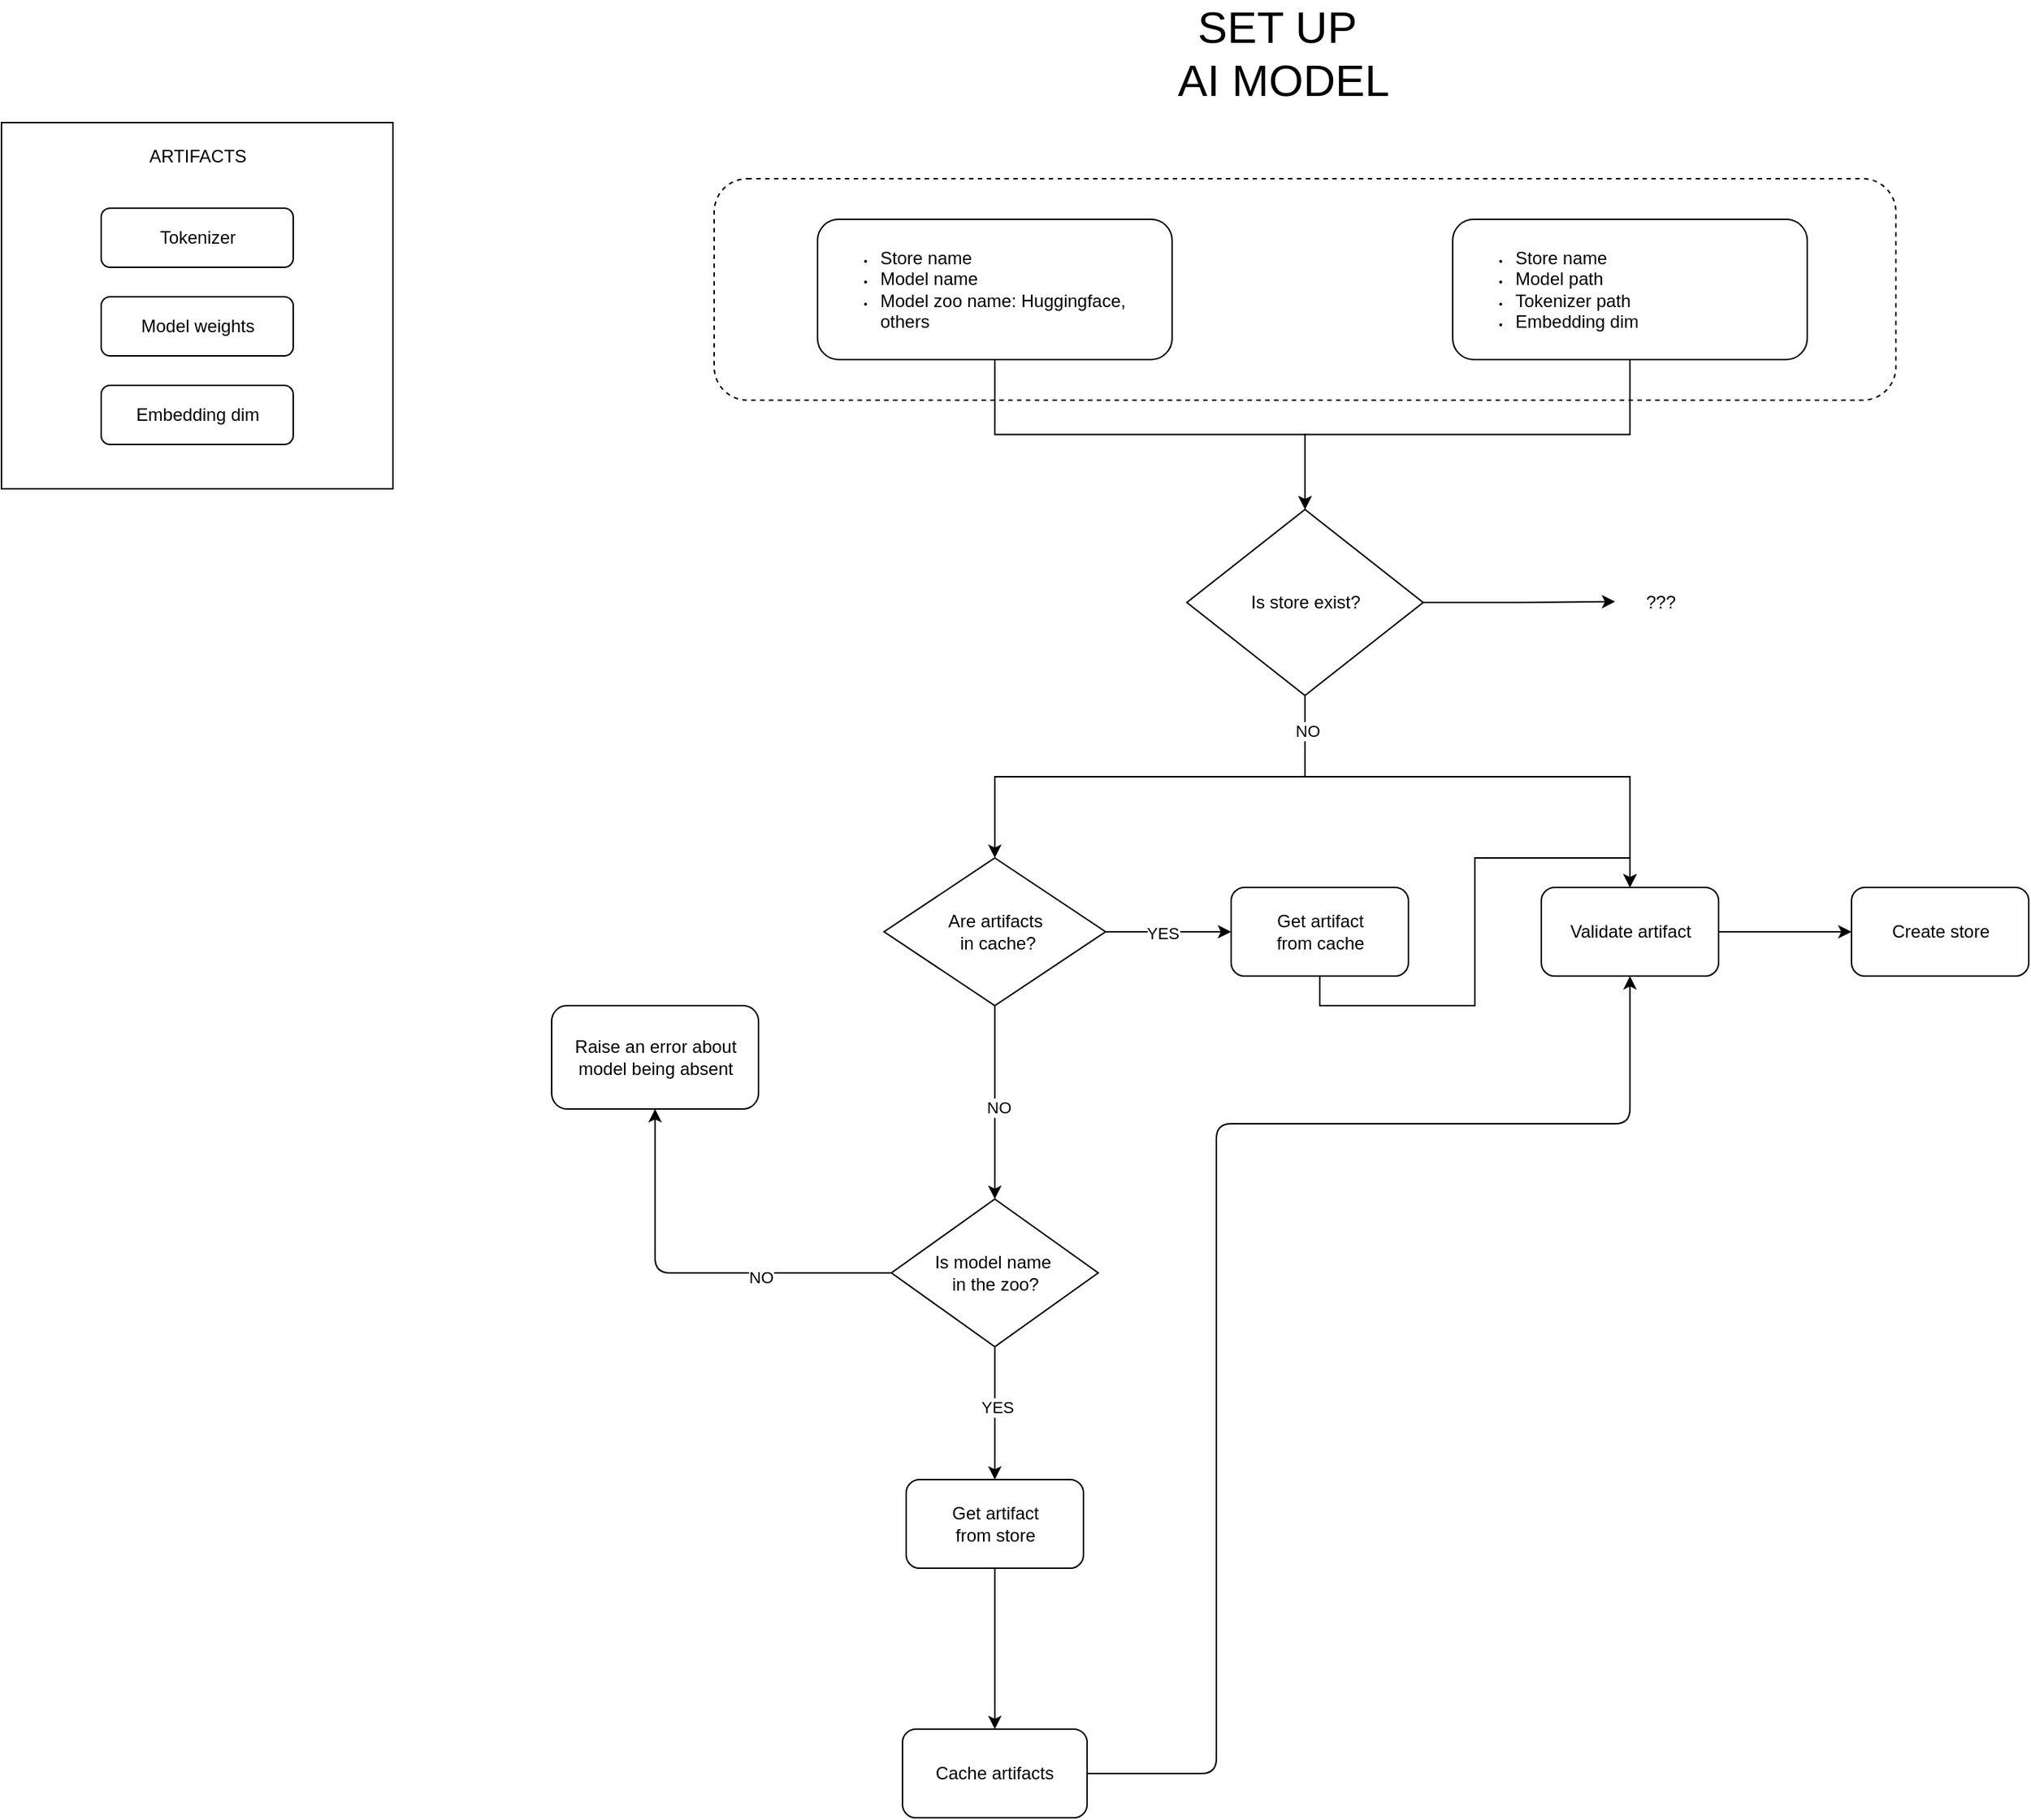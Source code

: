 <mxfile version="24.4.9" type="google">
  <diagram id="hoRIudxrBu9BkN1TXFUZ" name="Page-1">
    <mxGraphModel grid="1" page="1" gridSize="10" guides="1" tooltips="1" connect="1" arrows="1" fold="1" pageScale="1" pageWidth="850" pageHeight="1100" math="0" shadow="0">
      <root>
        <mxCell id="0" />
        <mxCell id="1" parent="0" />
        <mxCell id="TEt9tdgwWLMkwbZrrexm-4" value="" style="rounded=1;whiteSpace=wrap;html=1;dashed=1;" vertex="1" parent="1">
          <mxGeometry x="-1097.5" y="510" width="800" height="150" as="geometry" />
        </mxCell>
        <mxCell id="vW-Le0dmXoQqFldlrBuQ-37" value="" style="whiteSpace=wrap;html=1;rounded=0;" vertex="1" parent="1">
          <mxGeometry x="-1580" y="472" width="265" height="248" as="geometry" />
        </mxCell>
        <mxCell id="TEt9tdgwWLMkwbZrrexm-11" style="edgeStyle=orthogonalEdgeStyle;rounded=0;orthogonalLoop=1;jettySize=auto;html=1;exitX=0.5;exitY=1;exitDx=0;exitDy=0;" edge="1" parent="1" source="vW-Le0dmXoQqFldlrBuQ-1" target="vW-Le0dmXoQqFldlrBuQ-47">
          <mxGeometry relative="1" as="geometry" />
        </mxCell>
        <mxCell id="vW-Le0dmXoQqFldlrBuQ-1" value="&lt;ul&gt;&lt;li&gt;&lt;font style=&quot;font-size: 12px;&quot; face=&quot;Helvetica&quot;&gt;Store name&lt;/font&gt;&lt;/li&gt;&lt;li&gt;&lt;font style=&quot;font-size: 12px;&quot; face=&quot;Helvetica&quot;&gt;Model name&lt;/font&gt;&lt;/li&gt;&lt;li&gt;&lt;font style=&quot;font-size: 12px;&quot; face=&quot;Helvetica&quot;&gt;Model zoo name: Huggingface, others&lt;/font&gt;&lt;/li&gt;&lt;/ul&gt;" style="rounded=1;whiteSpace=wrap;html=1;shadow=0;labelBackgroundColor=none;strokeWidth=1;fontFamily=Verdana;fontSize=8;align=left;" vertex="1" parent="1">
          <mxGeometry x="-1027.5" y="537.5" width="240" height="95" as="geometry" />
        </mxCell>
        <mxCell id="vW-Le0dmXoQqFldlrBuQ-19" style="edgeStyle=orthogonalEdgeStyle;rounded=0;orthogonalLoop=1;jettySize=auto;html=1;exitX=0.5;exitY=1;exitDx=0;exitDy=0;" edge="1" parent="1" source="vW-Le0dmXoQqFldlrBuQ-14" target="vW-Le0dmXoQqFldlrBuQ-18">
          <mxGeometry relative="1" as="geometry" />
        </mxCell>
        <mxCell id="vW-Le0dmXoQqFldlrBuQ-59" value="YES" style="edgeLabel;html=1;align=center;verticalAlign=middle;resizable=0;points=[];" connectable="0" vertex="1" parent="vW-Le0dmXoQqFldlrBuQ-19">
          <mxGeometry x="-0.089" y="1" relative="1" as="geometry">
            <mxPoint as="offset" />
          </mxGeometry>
        </mxCell>
        <mxCell id="vW-Le0dmXoQqFldlrBuQ-14" value="Is model name&amp;nbsp;&lt;div&gt;in the zoo?&lt;/div&gt;" style="rhombus;whiteSpace=wrap;html=1;" vertex="1" parent="1">
          <mxGeometry x="-977.5" y="1201" width="140" height="100" as="geometry" />
        </mxCell>
        <mxCell id="vW-Le0dmXoQqFldlrBuQ-15" value="Raise an error about model being absent" style="rounded=1;whiteSpace=wrap;html=1;" vertex="1" parent="1">
          <mxGeometry x="-1207.5" y="1070" width="140" height="70" as="geometry" />
        </mxCell>
        <mxCell id="vW-Le0dmXoQqFldlrBuQ-35" style="edgeStyle=orthogonalEdgeStyle;rounded=0;orthogonalLoop=1;jettySize=auto;html=1;exitX=0.5;exitY=1;exitDx=0;exitDy=0;" edge="1" parent="1" source="vW-Le0dmXoQqFldlrBuQ-18" target="vW-Le0dmXoQqFldlrBuQ-33">
          <mxGeometry relative="1" as="geometry" />
        </mxCell>
        <mxCell id="vW-Le0dmXoQqFldlrBuQ-18" value="Get artifact&lt;div&gt;from store&lt;/div&gt;" style="rounded=1;whiteSpace=wrap;html=1;" vertex="1" parent="1">
          <mxGeometry x="-967.5" y="1391" width="120" height="60" as="geometry" />
        </mxCell>
        <mxCell id="vW-Le0dmXoQqFldlrBuQ-20" value="Are artifacts&lt;div&gt;&amp;nbsp;in cache?&lt;/div&gt;" style="rhombus;whiteSpace=wrap;html=1;" vertex="1" parent="1">
          <mxGeometry x="-982.5" y="970" width="150" height="100" as="geometry" />
        </mxCell>
        <mxCell id="vW-Le0dmXoQqFldlrBuQ-45" style="edgeStyle=orthogonalEdgeStyle;rounded=1;orthogonalLoop=1;jettySize=auto;html=1;exitX=1;exitY=0.5;exitDx=0;exitDy=0;entryX=0.5;entryY=1;entryDx=0;entryDy=0;curved=0;" edge="1" parent="1" source="vW-Le0dmXoQqFldlrBuQ-33" target="vW-Le0dmXoQqFldlrBuQ-43">
          <mxGeometry relative="1" as="geometry">
            <Array as="points">
              <mxPoint x="-757.5" y="1590" />
              <mxPoint x="-757.5" y="1150" />
              <mxPoint x="-477.5" y="1150" />
            </Array>
          </mxGeometry>
        </mxCell>
        <mxCell id="vW-Le0dmXoQqFldlrBuQ-33" value="&lt;div&gt;Cache artifacts&lt;/div&gt;" style="rounded=1;whiteSpace=wrap;html=1;" vertex="1" parent="1">
          <mxGeometry x="-970" y="1560" width="125" height="60" as="geometry" />
        </mxCell>
        <mxCell id="vW-Le0dmXoQqFldlrBuQ-27" value="Tokenizer" style="rounded=1;whiteSpace=wrap;html=1;" vertex="1" parent="1">
          <mxGeometry x="-1512.5" y="530" width="130" height="40" as="geometry" />
        </mxCell>
        <mxCell id="vW-Le0dmXoQqFldlrBuQ-28" value="Model weights" style="rounded=1;whiteSpace=wrap;html=1;" vertex="1" parent="1">
          <mxGeometry x="-1512.5" y="590" width="130" height="40" as="geometry" />
        </mxCell>
        <mxCell id="vW-Le0dmXoQqFldlrBuQ-36" value="ARTIFACTS" style="text;strokeColor=none;align=center;fillColor=none;html=1;verticalAlign=middle;whiteSpace=wrap;rounded=0;" vertex="1" parent="1">
          <mxGeometry x="-1477.5" y="480" width="60" height="30" as="geometry" />
        </mxCell>
        <mxCell id="vW-Le0dmXoQqFldlrBuQ-44" style="edgeStyle=orthogonalEdgeStyle;rounded=0;orthogonalLoop=1;jettySize=auto;html=1;exitX=0.5;exitY=1;exitDx=0;exitDy=0;entryX=0.5;entryY=0;entryDx=0;entryDy=0;" edge="1" parent="1" source="vW-Le0dmXoQqFldlrBuQ-38" target="vW-Le0dmXoQqFldlrBuQ-43">
          <mxGeometry relative="1" as="geometry" />
        </mxCell>
        <mxCell id="vW-Le0dmXoQqFldlrBuQ-38" value="Get artifact&lt;div&gt;from cache&lt;/div&gt;" style="rounded=1;whiteSpace=wrap;html=1;" vertex="1" parent="1">
          <mxGeometry x="-747.5" y="990" width="120" height="60" as="geometry" />
        </mxCell>
        <mxCell id="TEt9tdgwWLMkwbZrrexm-19" style="edgeStyle=orthogonalEdgeStyle;rounded=0;orthogonalLoop=1;jettySize=auto;html=1;exitX=1;exitY=0.5;exitDx=0;exitDy=0;entryX=0;entryY=0.5;entryDx=0;entryDy=0;" edge="1" parent="1" source="vW-Le0dmXoQqFldlrBuQ-43" target="vW-Le0dmXoQqFldlrBuQ-48">
          <mxGeometry relative="1" as="geometry" />
        </mxCell>
        <mxCell id="vW-Le0dmXoQqFldlrBuQ-43" value="Validate artifact" style="rounded=1;whiteSpace=wrap;html=1;" vertex="1" parent="1">
          <mxGeometry x="-537.5" y="990" width="120" height="60" as="geometry" />
        </mxCell>
        <mxCell id="TEt9tdgwWLMkwbZrrexm-14" style="edgeStyle=orthogonalEdgeStyle;rounded=0;orthogonalLoop=1;jettySize=auto;html=1;exitX=0.5;exitY=1;exitDx=0;exitDy=0;entryX=0.5;entryY=0;entryDx=0;entryDy=0;" edge="1" parent="1" source="vW-Le0dmXoQqFldlrBuQ-47" target="vW-Le0dmXoQqFldlrBuQ-20">
          <mxGeometry relative="1" as="geometry" />
        </mxCell>
        <mxCell id="TEt9tdgwWLMkwbZrrexm-17" style="edgeStyle=orthogonalEdgeStyle;rounded=0;orthogonalLoop=1;jettySize=auto;html=1;entryX=0.5;entryY=0;entryDx=0;entryDy=0;" edge="1" parent="1" source="vW-Le0dmXoQqFldlrBuQ-47" target="vW-Le0dmXoQqFldlrBuQ-43">
          <mxGeometry relative="1" as="geometry">
            <mxPoint x="-627.5" y="970" as="targetPoint" />
            <Array as="points">
              <mxPoint x="-697.5" y="915" />
              <mxPoint x="-477.5" y="915" />
            </Array>
          </mxGeometry>
        </mxCell>
        <mxCell id="TEt9tdgwWLMkwbZrrexm-18" value="NO" style="edgeLabel;html=1;align=center;verticalAlign=middle;resizable=0;points=[];" connectable="0" vertex="1" parent="TEt9tdgwWLMkwbZrrexm-17">
          <mxGeometry x="-0.862" y="1" relative="1" as="geometry">
            <mxPoint as="offset" />
          </mxGeometry>
        </mxCell>
        <mxCell id="TEt9tdgwWLMkwbZrrexm-20" style="edgeStyle=orthogonalEdgeStyle;rounded=0;orthogonalLoop=1;jettySize=auto;html=1;exitX=1;exitY=0.5;exitDx=0;exitDy=0;" edge="1" parent="1" source="vW-Le0dmXoQqFldlrBuQ-47">
          <mxGeometry relative="1" as="geometry">
            <mxPoint x="-487.5" y="796.385" as="targetPoint" />
          </mxGeometry>
        </mxCell>
        <mxCell id="vW-Le0dmXoQqFldlrBuQ-47" value="Is store exist?" style="rhombus;whiteSpace=wrap;html=1;" vertex="1" parent="1">
          <mxGeometry x="-777.5" y="734" width="160" height="126" as="geometry" />
        </mxCell>
        <UserObject label="Create store" id="vW-Le0dmXoQqFldlrBuQ-48">
          <mxCell style="rounded=1;whiteSpace=wrap;html=1;" vertex="1" parent="1">
            <mxGeometry x="-327.5" y="990" width="120" height="60" as="geometry" />
          </mxCell>
        </UserObject>
        <mxCell id="vW-Le0dmXoQqFldlrBuQ-22" style="edgeStyle=orthogonalEdgeStyle;rounded=0;orthogonalLoop=1;jettySize=auto;html=1;exitX=0.5;exitY=1;exitDx=0;exitDy=0;" edge="1" parent="1" source="vW-Le0dmXoQqFldlrBuQ-20" target="vW-Le0dmXoQqFldlrBuQ-14">
          <mxGeometry relative="1" as="geometry" />
        </mxCell>
        <mxCell id="vW-Le0dmXoQqFldlrBuQ-57" value="NO" style="edgeLabel;html=1;align=center;verticalAlign=middle;resizable=0;points=[];" connectable="0" vertex="1" parent="vW-Le0dmXoQqFldlrBuQ-22">
          <mxGeometry x="0.053" y="2" relative="1" as="geometry">
            <mxPoint as="offset" />
          </mxGeometry>
        </mxCell>
        <mxCell id="vW-Le0dmXoQqFldlrBuQ-16" style="edgeStyle=orthogonalEdgeStyle;rounded=1;orthogonalLoop=1;jettySize=auto;html=1;exitX=0;exitY=0.5;exitDx=0;exitDy=0;entryX=0.5;entryY=1;entryDx=0;entryDy=0;curved=0;" edge="1" parent="1" source="vW-Le0dmXoQqFldlrBuQ-14" target="vW-Le0dmXoQqFldlrBuQ-15">
          <mxGeometry relative="1" as="geometry" />
        </mxCell>
        <mxCell id="vW-Le0dmXoQqFldlrBuQ-58" value="NO" style="edgeLabel;html=1;align=center;verticalAlign=middle;resizable=0;points=[];" connectable="0" vertex="1" parent="vW-Le0dmXoQqFldlrBuQ-16">
          <mxGeometry x="-0.343" y="3" relative="1" as="geometry">
            <mxPoint as="offset" />
          </mxGeometry>
        </mxCell>
        <mxCell id="vW-Le0dmXoQqFldlrBuQ-40" style="edgeStyle=orthogonalEdgeStyle;rounded=0;orthogonalLoop=1;jettySize=auto;html=1;entryX=0;entryY=0.5;entryDx=0;entryDy=0;" edge="1" parent="1" source="vW-Le0dmXoQqFldlrBuQ-20" target="vW-Le0dmXoQqFldlrBuQ-38">
          <mxGeometry relative="1" as="geometry" />
        </mxCell>
        <mxCell id="vW-Le0dmXoQqFldlrBuQ-60" value="YES" style="edgeLabel;html=1;align=center;verticalAlign=middle;resizable=0;points=[];" connectable="0" vertex="1" parent="vW-Le0dmXoQqFldlrBuQ-40">
          <mxGeometry x="-0.096" y="-1" relative="1" as="geometry">
            <mxPoint as="offset" />
          </mxGeometry>
        </mxCell>
        <mxCell id="TEt9tdgwWLMkwbZrrexm-1" value="???" style="text;html=1;align=center;verticalAlign=middle;resizable=0;points=[];autosize=1;strokeColor=none;fillColor=none;" vertex="1" parent="1">
          <mxGeometry x="-477.5" y="782" width="40" height="30" as="geometry" />
        </mxCell>
        <mxCell id="TEt9tdgwWLMkwbZrrexm-15" style="edgeStyle=orthogonalEdgeStyle;rounded=0;orthogonalLoop=1;jettySize=auto;html=1;exitX=0.5;exitY=1;exitDx=0;exitDy=0;entryX=0.5;entryY=0;entryDx=0;entryDy=0;" edge="1" parent="1" source="TEt9tdgwWLMkwbZrrexm-2" target="vW-Le0dmXoQqFldlrBuQ-47">
          <mxGeometry relative="1" as="geometry" />
        </mxCell>
        <mxCell id="TEt9tdgwWLMkwbZrrexm-2" value="&lt;ul&gt;&lt;li&gt;&lt;font style=&quot;font-size: 12px;&quot; face=&quot;Helvetica&quot;&gt;Store name&lt;/font&gt;&lt;/li&gt;&lt;li&gt;&lt;font style=&quot;font-size: 12px;&quot; face=&quot;Helvetica&quot;&gt;Model path&lt;/font&gt;&lt;/li&gt;&lt;li&gt;&lt;font style=&quot;font-size: 12px;&quot; face=&quot;Helvetica&quot;&gt;Tokenizer path&lt;/font&gt;&lt;/li&gt;&lt;li&gt;&lt;font style=&quot;font-size: 12px;&quot; face=&quot;Helvetica&quot;&gt;Embedding dim&lt;/font&gt;&lt;/li&gt;&lt;/ul&gt;" style="rounded=1;whiteSpace=wrap;html=1;shadow=0;labelBackgroundColor=none;strokeWidth=1;fontFamily=Verdana;fontSize=8;align=left;" vertex="1" parent="1">
          <mxGeometry x="-597.5" y="537.5" width="240" height="95" as="geometry" />
        </mxCell>
        <mxCell id="TEt9tdgwWLMkwbZrrexm-21" value="SET UP&amp;nbsp;&lt;div&gt;AI MODEL&lt;/div&gt;" style="text;strokeColor=none;align=center;fillColor=none;html=1;verticalAlign=middle;whiteSpace=wrap;rounded=0;fontSize=30;" vertex="1" parent="1">
          <mxGeometry x="-797.5" y="410" width="170" height="30" as="geometry" />
        </mxCell>
        <mxCell id="J6SmIjqrCE4qRkzoavji-2" value="Embedding dim" style="rounded=1;whiteSpace=wrap;html=1;" vertex="1" parent="1">
          <mxGeometry x="-1512.5" y="650" width="130" height="40" as="geometry" />
        </mxCell>
      </root>
    </mxGraphModel>
  </diagram>
</mxfile>
